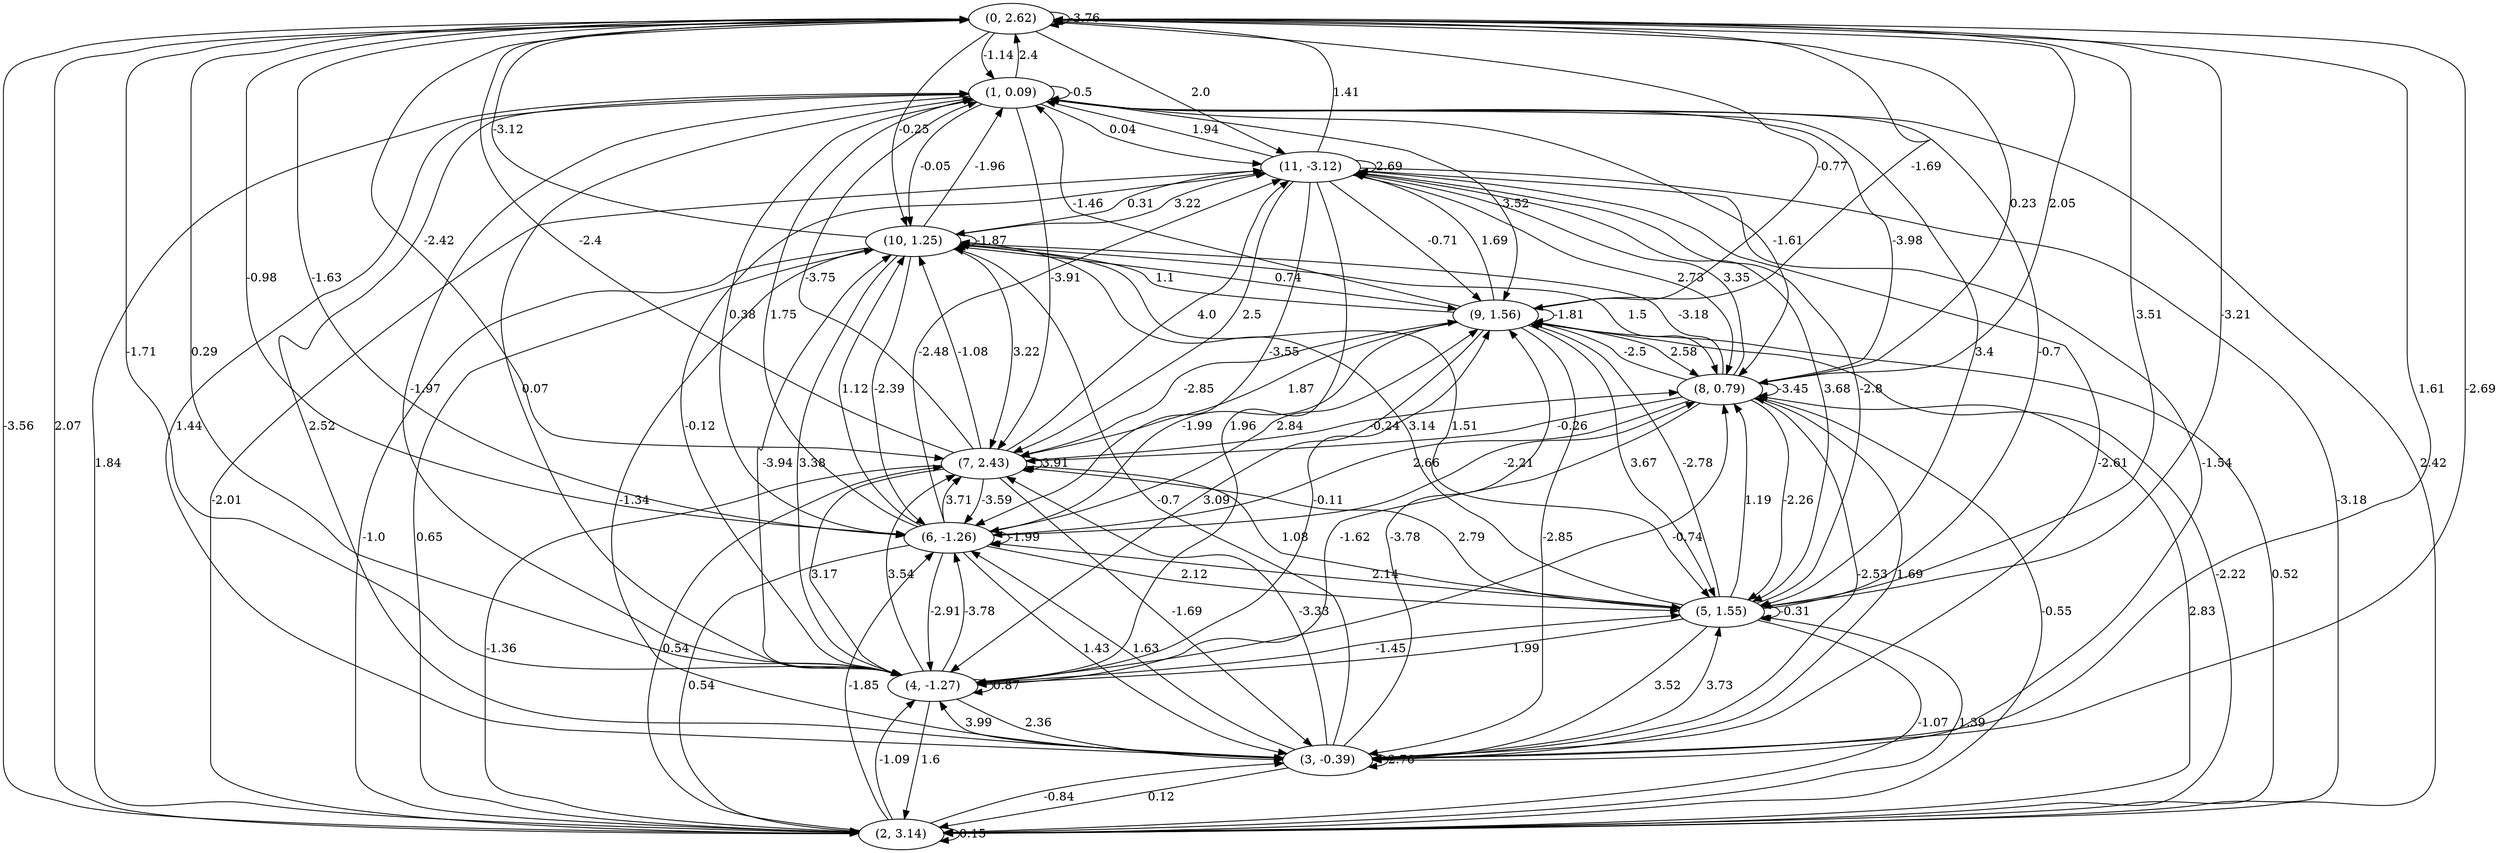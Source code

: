 digraph {
    0 [ label = "(0, 2.62)" ]
    1 [ label = "(1, 0.09)" ]
    2 [ label = "(2, 3.14)" ]
    3 [ label = "(3, -0.39)" ]
    4 [ label = "(4, -1.27)" ]
    5 [ label = "(5, 1.55)" ]
    6 [ label = "(6, -1.26)" ]
    7 [ label = "(7, 2.43)" ]
    8 [ label = "(8, 0.79)" ]
    9 [ label = "(9, 1.56)" ]
    10 [ label = "(10, 1.25)" ]
    11 [ label = "(11, -3.12)" ]
    0 -> 0 [ label = "-3.76" ]
    1 -> 1 [ label = "-0.5" ]
    2 -> 2 [ label = "0.15" ]
    3 -> 3 [ label = "2.76" ]
    4 -> 4 [ label = "0.87" ]
    5 -> 5 [ label = "-0.31" ]
    6 -> 6 [ label = "-1.99" ]
    7 -> 7 [ label = "3.91" ]
    8 -> 8 [ label = "-3.45" ]
    9 -> 9 [ label = "-1.81" ]
    10 -> 10 [ label = "-1.87" ]
    11 -> 11 [ label = "2.69" ]
    1 -> 0 [ label = "2.4" ]
    2 -> 0 [ label = "2.07" ]
    3 -> 0 [ label = "-2.69" ]
    4 -> 0 [ label = "0.29" ]
    5 -> 0 [ label = "-3.21" ]
    6 -> 0 [ label = "-1.63" ]
    7 -> 0 [ label = "-2.4" ]
    8 -> 0 [ label = "2.05" ]
    9 -> 0 [ label = "-1.69" ]
    10 -> 0 [ label = "-3.12" ]
    11 -> 0 [ label = "1.41" ]
    0 -> 1 [ label = "-1.14" ]
    2 -> 1 [ label = "1.84" ]
    3 -> 1 [ label = "2.52" ]
    4 -> 1 [ label = "0.07" ]
    5 -> 1 [ label = "-0.7" ]
    6 -> 1 [ label = "1.75" ]
    7 -> 1 [ label = "-3.75" ]
    8 -> 1 [ label = "-3.98" ]
    9 -> 1 [ label = "-1.46" ]
    10 -> 1 [ label = "-1.96" ]
    11 -> 1 [ label = "1.94" ]
    0 -> 2 [ label = "-3.56" ]
    1 -> 2 [ label = "2.42" ]
    3 -> 2 [ label = "0.12" ]
    4 -> 2 [ label = "1.6" ]
    5 -> 2 [ label = "-1.07" ]
    6 -> 2 [ label = "0.54" ]
    7 -> 2 [ label = "-1.36" ]
    8 -> 2 [ label = "-0.55" ]
    9 -> 2 [ label = "-2.22" ]
    10 -> 2 [ label = "-1.0" ]
    11 -> 2 [ label = "-3.18" ]
    0 -> 3 [ label = "1.61" ]
    1 -> 3 [ label = "1.44" ]
    2 -> 3 [ label = "-0.84" ]
    4 -> 3 [ label = "2.36" ]
    5 -> 3 [ label = "3.52" ]
    6 -> 3 [ label = "1.43" ]
    7 -> 3 [ label = "-1.69" ]
    8 -> 3 [ label = "-2.53" ]
    9 -> 3 [ label = "-2.85" ]
    10 -> 3 [ label = "-1.34" ]
    11 -> 3 [ label = "-1.54" ]
    0 -> 4 [ label = "-1.71" ]
    1 -> 4 [ label = "-1.97" ]
    2 -> 4 [ label = "-1.09" ]
    3 -> 4 [ label = "3.99" ]
    5 -> 4 [ label = "1.99" ]
    6 -> 4 [ label = "-2.91" ]
    7 -> 4 [ label = "3.17" ]
    8 -> 4 [ label = "-1.62" ]
    9 -> 4 [ label = "3.09" ]
    10 -> 4 [ label = "3.38" ]
    11 -> 4 [ label = "1.96" ]
    0 -> 5 [ label = "3.51" ]
    1 -> 5 [ label = "3.4" ]
    2 -> 5 [ label = "1.39" ]
    3 -> 5 [ label = "3.73" ]
    4 -> 5 [ label = "-1.45" ]
    6 -> 5 [ label = "2.12" ]
    7 -> 5 [ label = "1.08" ]
    8 -> 5 [ label = "-2.26" ]
    9 -> 5 [ label = "3.67" ]
    10 -> 5 [ label = "1.51" ]
    11 -> 5 [ label = "3.68" ]
    0 -> 6 [ label = "-0.98" ]
    1 -> 6 [ label = "0.38" ]
    2 -> 6 [ label = "-1.85" ]
    3 -> 6 [ label = "1.63" ]
    4 -> 6 [ label = "-3.78" ]
    5 -> 6 [ label = "2.14" ]
    7 -> 6 [ label = "-3.59" ]
    8 -> 6 [ label = "2.66" ]
    9 -> 6 [ label = "-1.99" ]
    10 -> 6 [ label = "-2.39" ]
    11 -> 6 [ label = "-3.55" ]
    0 -> 7 [ label = "-2.42" ]
    1 -> 7 [ label = "-3.91" ]
    2 -> 7 [ label = "0.54" ]
    3 -> 7 [ label = "-3.33" ]
    4 -> 7 [ label = "3.54" ]
    5 -> 7 [ label = "2.79" ]
    6 -> 7 [ label = "3.71" ]
    8 -> 7 [ label = "-0.26" ]
    9 -> 7 [ label = "1.87" ]
    10 -> 7 [ label = "3.22" ]
    11 -> 7 [ label = "2.5" ]
    0 -> 8 [ label = "0.23" ]
    1 -> 8 [ label = "-1.61" ]
    2 -> 8 [ label = "2.83" ]
    3 -> 8 [ label = "1.69" ]
    4 -> 8 [ label = "-0.74" ]
    5 -> 8 [ label = "1.19" ]
    6 -> 8 [ label = "-2.21" ]
    7 -> 8 [ label = "-0.24" ]
    9 -> 8 [ label = "2.58" ]
    10 -> 8 [ label = "1.5" ]
    11 -> 8 [ label = "2.73" ]
    0 -> 9 [ label = "-0.77" ]
    1 -> 9 [ label = "3.52" ]
    2 -> 9 [ label = "0.52" ]
    3 -> 9 [ label = "-3.78" ]
    4 -> 9 [ label = "-0.11" ]
    5 -> 9 [ label = "-2.78" ]
    6 -> 9 [ label = "2.84" ]
    7 -> 9 [ label = "-2.85" ]
    8 -> 9 [ label = "-2.5" ]
    10 -> 9 [ label = "0.74" ]
    11 -> 9 [ label = "-0.71" ]
    0 -> 10 [ label = "-0.25" ]
    1 -> 10 [ label = "-0.05" ]
    2 -> 10 [ label = "0.65" ]
    3 -> 10 [ label = "-0.7" ]
    4 -> 10 [ label = "-3.94" ]
    5 -> 10 [ label = "3.14" ]
    6 -> 10 [ label = "1.12" ]
    7 -> 10 [ label = "-1.08" ]
    8 -> 10 [ label = "-3.18" ]
    9 -> 10 [ label = "1.1" ]
    11 -> 10 [ label = "0.31" ]
    0 -> 11 [ label = "2.0" ]
    1 -> 11 [ label = "0.04" ]
    2 -> 11 [ label = "-2.01" ]
    3 -> 11 [ label = "-2.61" ]
    4 -> 11 [ label = "-0.12" ]
    5 -> 11 [ label = "-2.8" ]
    6 -> 11 [ label = "-2.48" ]
    7 -> 11 [ label = "4.0" ]
    8 -> 11 [ label = "3.35" ]
    9 -> 11 [ label = "1.69" ]
    10 -> 11 [ label = "3.22" ]
}

